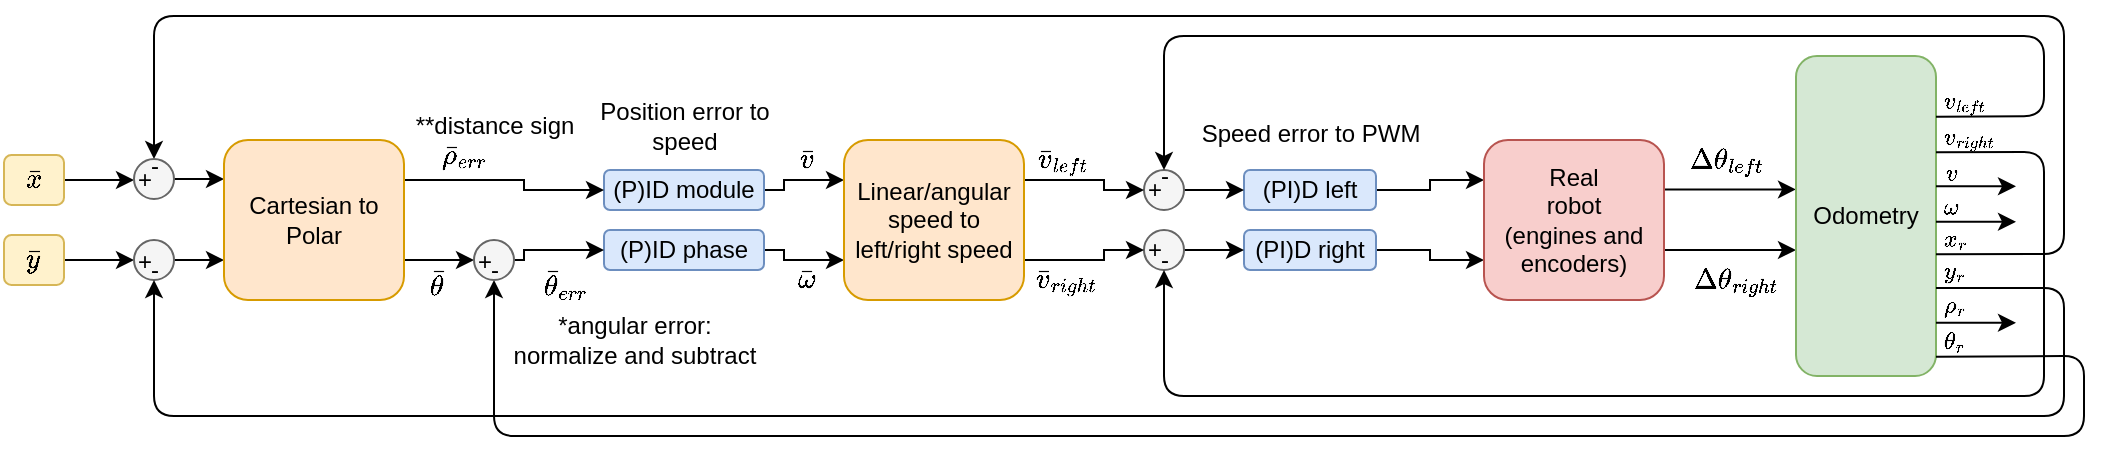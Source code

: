 <mxfile version="19.0.3" type="device"><diagram id="tbljnMG-TBhCUii4Mgx1" name="Pagina-1"><mxGraphModel dx="813" dy="494" grid="1" gridSize="10" guides="1" tooltips="1" connect="1" arrows="1" fold="1" page="1" pageScale="1" pageWidth="827" pageHeight="1169" math="1" shadow="0"><root><mxCell id="0"/><mxCell id="1" parent="0"/><mxCell id="Y81UlJ8JtkSbFVG4RWBV-3" style="edgeStyle=orthogonalEdgeStyle;rounded=0;orthogonalLoop=1;jettySize=auto;html=1;exitX=1;exitY=0.5;exitDx=0;exitDy=0;entryX=0;entryY=0.25;entryDx=0;entryDy=0;" parent="1" source="X3i8mlJ2zpGMLwRcWHW3-2" target="X3i8mlJ2zpGMLwRcWHW3-21" edge="1"><mxGeometry relative="1" as="geometry"/></mxCell><mxCell id="X3i8mlJ2zpGMLwRcWHW3-2" value="(PI)D left" style="rounded=1;whiteSpace=wrap;html=1;fillColor=#dae8fc;strokeColor=#6c8ebf;" parent="1" vertex="1"><mxGeometry x="640" y="247" width="66" height="20" as="geometry"/></mxCell><mxCell id="Y81UlJ8JtkSbFVG4RWBV-4" style="edgeStyle=orthogonalEdgeStyle;rounded=0;orthogonalLoop=1;jettySize=auto;html=1;exitX=1;exitY=0.5;exitDx=0;exitDy=0;entryX=0;entryY=0.75;entryDx=0;entryDy=0;" parent="1" source="X3i8mlJ2zpGMLwRcWHW3-3" target="X3i8mlJ2zpGMLwRcWHW3-21" edge="1"><mxGeometry relative="1" as="geometry"/></mxCell><mxCell id="X3i8mlJ2zpGMLwRcWHW3-3" value="(PI)D right" style="rounded=1;whiteSpace=wrap;html=1;fillColor=#dae8fc;strokeColor=#6c8ebf;" parent="1" vertex="1"><mxGeometry x="640" y="277" width="66" height="20" as="geometry"/></mxCell><mxCell id="NH8gimKI-UOYtJwOPtNH-26" value="" style="edgeStyle=orthogonalEdgeStyle;rounded=0;orthogonalLoop=1;jettySize=auto;html=1;" parent="1" source="X3i8mlJ2zpGMLwRcWHW3-21" target="X3i8mlJ2zpGMLwRcWHW3-24" edge="1"><mxGeometry relative="1" as="geometry"><Array as="points"><mxPoint x="906" y="287"/><mxPoint x="906" y="287"/></Array></mxGeometry></mxCell><mxCell id="NH8gimKI-UOYtJwOPtNH-27" style="edgeStyle=orthogonalEdgeStyle;rounded=0;orthogonalLoop=1;jettySize=auto;html=1;exitX=0.989;exitY=0.309;exitDx=0;exitDy=0;exitPerimeter=0;" parent="1" source="X3i8mlJ2zpGMLwRcWHW3-21" target="X3i8mlJ2zpGMLwRcWHW3-24" edge="1"><mxGeometry relative="1" as="geometry"><Array as="points"><mxPoint x="926" y="257"/><mxPoint x="926" y="257"/></Array></mxGeometry></mxCell><mxCell id="X3i8mlJ2zpGMLwRcWHW3-21" value="Real&lt;br&gt;robot&lt;br&gt;(engines and encoders)" style="rounded=1;whiteSpace=wrap;html=1;fillColor=#f8cecc;strokeColor=#b85450;" parent="1" vertex="1"><mxGeometry x="760" y="232" width="90" height="80" as="geometry"/></mxCell><mxCell id="X3i8mlJ2zpGMLwRcWHW3-24" value="Odometry" style="rounded=1;whiteSpace=wrap;html=1;fillColor=#d5e8d4;strokeColor=#82b366;" parent="1" vertex="1"><mxGeometry x="916" y="190" width="70" height="160" as="geometry"/></mxCell><mxCell id="X3i8mlJ2zpGMLwRcWHW3-32" value="$$\Delta\theta_{left}$$" style="text;html=1;align=center;verticalAlign=middle;resizable=0;points=[];autosize=1;strokeColor=none;fillColor=none;" parent="1" vertex="1"><mxGeometry x="816" y="232" width="130" height="20" as="geometry"/></mxCell><mxCell id="X3i8mlJ2zpGMLwRcWHW3-33" value="$$\Delta\theta_{right}$$" style="text;html=1;align=center;verticalAlign=middle;resizable=0;points=[];autosize=1;strokeColor=none;fillColor=none;" parent="1" vertex="1"><mxGeometry x="816" y="292" width="140" height="20" as="geometry"/></mxCell><mxCell id="X3i8mlJ2zpGMLwRcWHW3-40" value="&lt;font style=&quot;font-size: 10px;&quot;&gt;$$v_{left}$$&lt;/font&gt;" style="text;html=1;align=center;verticalAlign=middle;resizable=0;points=[];autosize=1;strokeColor=none;fillColor=none;" parent="1" vertex="1"><mxGeometry x="965" y="203" width="70" height="20" as="geometry"/></mxCell><mxCell id="X3i8mlJ2zpGMLwRcWHW3-41" value="&lt;font style=&quot;font-size: 10px;&quot;&gt;$$v_{right}$$&lt;/font&gt;" style="text;html=1;align=center;verticalAlign=middle;resizable=0;points=[];autosize=1;strokeColor=none;fillColor=none;" parent="1" vertex="1"><mxGeometry x="967" y="221" width="70" height="20" as="geometry"/></mxCell><mxCell id="X3i8mlJ2zpGMLwRcWHW3-43" style="edgeStyle=orthogonalEdgeStyle;rounded=0;orthogonalLoop=1;jettySize=auto;html=1;entryX=0;entryY=0.5;entryDx=0;entryDy=0;" parent="1" source="X3i8mlJ2zpGMLwRcWHW3-42" target="X3i8mlJ2zpGMLwRcWHW3-3" edge="1"><mxGeometry relative="1" as="geometry"/></mxCell><mxCell id="X3i8mlJ2zpGMLwRcWHW3-42" value="" style="ellipse;whiteSpace=wrap;html=1;fillColor=#f5f5f5;fontColor=#333333;strokeColor=#666666;" parent="1" vertex="1"><mxGeometry x="590" y="277" width="20" height="20" as="geometry"/></mxCell><mxCell id="X3i8mlJ2zpGMLwRcWHW3-44" style="edgeStyle=orthogonalEdgeStyle;rounded=0;orthogonalLoop=1;jettySize=auto;html=1;entryX=0;entryY=0.5;entryDx=0;entryDy=0;" parent="1" source="X3i8mlJ2zpGMLwRcWHW3-45" target="X3i8mlJ2zpGMLwRcWHW3-2" edge="1"><mxGeometry relative="1" as="geometry"><mxPoint x="630" y="257.0" as="targetPoint"/></mxGeometry></mxCell><mxCell id="X3i8mlJ2zpGMLwRcWHW3-45" value="" style="ellipse;whiteSpace=wrap;html=1;fillColor=#f5f5f5;fontColor=#333333;strokeColor=#666666;" parent="1" vertex="1"><mxGeometry x="590" y="247" width="20" height="20" as="geometry"/></mxCell><mxCell id="3xPHrHBMKExquKxkDsy7-70" style="edgeStyle=orthogonalEdgeStyle;rounded=1;orthogonalLoop=1;jettySize=auto;html=1;exitX=1;exitY=0.5;exitDx=0;exitDy=0;entryX=0;entryY=0.5;entryDx=0;entryDy=0;" parent="1" source="NH8gimKI-UOYtJwOPtNH-4" target="3xPHrHBMKExquKxkDsy7-55" edge="1"><mxGeometry relative="1" as="geometry"><mxPoint x="90" y="252" as="targetPoint"/></mxGeometry></mxCell><mxCell id="NH8gimKI-UOYtJwOPtNH-4" value="$$\bar x$$" style="rounded=1;whiteSpace=wrap;html=1;fillColor=#fff2cc;strokeColor=#d6b656;" parent="1" vertex="1"><mxGeometry x="20" y="239.5" width="30" height="25" as="geometry"/></mxCell><mxCell id="3xPHrHBMKExquKxkDsy7-71" style="edgeStyle=orthogonalEdgeStyle;rounded=1;orthogonalLoop=1;jettySize=auto;html=1;exitX=1;exitY=0.5;exitDx=0;exitDy=0;entryX=0;entryY=0.5;entryDx=0;entryDy=0;" parent="1" source="NH8gimKI-UOYtJwOPtNH-5" target="3xPHrHBMKExquKxkDsy7-30" edge="1"><mxGeometry relative="1" as="geometry"><mxPoint x="90" y="292" as="targetPoint"/></mxGeometry></mxCell><mxCell id="NH8gimKI-UOYtJwOPtNH-5" value="&lt;span style=&quot;&quot;&gt;$$\bar y$$&lt;/span&gt;" style="rounded=1;whiteSpace=wrap;html=1;fillColor=#fff2cc;strokeColor=#d6b656;" parent="1" vertex="1"><mxGeometry x="20" y="279.5" width="30" height="25" as="geometry"/></mxCell><mxCell id="NH8gimKI-UOYtJwOPtNH-18" value="-" style="text;html=1;align=center;verticalAlign=middle;resizable=0;points=[];autosize=1;strokeColor=none;fillColor=none;" parent="1" vertex="1"><mxGeometry x="590" y="240" width="20" height="20" as="geometry"/></mxCell><mxCell id="NH8gimKI-UOYtJwOPtNH-33" value="" style="endArrow=classic;html=1;rounded=1;entryX=0.5;entryY=0;entryDx=0;entryDy=0;" parent="1" target="X3i8mlJ2zpGMLwRcWHW3-45" edge="1"><mxGeometry width="50" height="50" relative="1" as="geometry"><mxPoint x="986" y="220.39" as="sourcePoint"/><mxPoint x="260" y="180" as="targetPoint"/><Array as="points"><mxPoint x="1040" y="220"/><mxPoint x="1040" y="180"/><mxPoint x="600" y="180"/></Array></mxGeometry></mxCell><mxCell id="NH8gimKI-UOYtJwOPtNH-41" value="" style="endArrow=classic;html=1;rounded=1;entryX=0.5;entryY=1;entryDx=0;entryDy=0;" parent="1" target="X3i8mlJ2zpGMLwRcWHW3-42" edge="1"><mxGeometry width="50" height="50" relative="1" as="geometry"><mxPoint x="986" y="238.13" as="sourcePoint"/><mxPoint x="270" y="360" as="targetPoint"/><Array as="points"><mxPoint x="1040" y="238"/><mxPoint x="1040" y="360"/><mxPoint x="600" y="360"/></Array></mxGeometry></mxCell><mxCell id="NH8gimKI-UOYtJwOPtNH-44" value="" style="endArrow=classic;html=1;rounded=0;" parent="1" edge="1"><mxGeometry width="50" height="50" relative="1" as="geometry"><mxPoint x="986" y="255.15" as="sourcePoint"/><mxPoint x="1026" y="255.15" as="targetPoint"/></mxGeometry></mxCell><mxCell id="NH8gimKI-UOYtJwOPtNH-45" value="" style="endArrow=classic;html=1;rounded=0;" parent="1" edge="1"><mxGeometry width="50" height="50" relative="1" as="geometry"><mxPoint x="986" y="272.89" as="sourcePoint"/><mxPoint x="1026" y="272.89" as="targetPoint"/></mxGeometry></mxCell><mxCell id="NH8gimKI-UOYtJwOPtNH-46" value="" style="endArrow=classic;html=1;rounded=0;" parent="1" edge="1"><mxGeometry width="50" height="50" relative="1" as="geometry"><mxPoint x="986" y="323.37" as="sourcePoint"/><mxPoint x="1026" y="323.37" as="targetPoint"/></mxGeometry></mxCell><mxCell id="NH8gimKI-UOYtJwOPtNH-47" value="" style="endArrow=classic;html=1;rounded=1;entryX=0.5;entryY=1;entryDx=0;entryDy=0;" parent="1" edge="1" target="5gaVdR9-4Kuc0pazOKBp-1"><mxGeometry width="50" height="50" relative="1" as="geometry"><mxPoint x="986" y="340.39" as="sourcePoint"/><mxPoint x="240" y="330" as="targetPoint"/><Array as="points"><mxPoint x="1060" y="340"/><mxPoint x="1060" y="380"/><mxPoint x="265" y="380"/></Array></mxGeometry></mxCell><mxCell id="NH8gimKI-UOYtJwOPtNH-48" value="" style="endArrow=classic;html=1;rounded=1;entryX=0.5;entryY=0;entryDx=0;entryDy=0;" parent="1" target="3xPHrHBMKExquKxkDsy7-55" edge="1"><mxGeometry width="50" height="50" relative="1" as="geometry"><mxPoint x="986" y="289.13" as="sourcePoint"/><mxPoint x="280" y="207.5" as="targetPoint"/><Array as="points"><mxPoint x="1050" y="289"/><mxPoint x="1050" y="170"/><mxPoint x="95" y="170"/></Array></mxGeometry></mxCell><mxCell id="NH8gimKI-UOYtJwOPtNH-49" value="&lt;font style=&quot;font-size: 10px;&quot;&gt;$$v$$&lt;/font&gt;" style="text;html=1;align=center;verticalAlign=middle;resizable=0;points=[];autosize=1;strokeColor=none;fillColor=none;" parent="1" vertex="1"><mxGeometry x="973" y="239" width="40" height="20" as="geometry"/></mxCell><mxCell id="NH8gimKI-UOYtJwOPtNH-50" value="&lt;font style=&quot;font-size: 10px;&quot;&gt;$$\omega$$&lt;/font&gt;" style="text;html=1;align=center;verticalAlign=middle;resizable=0;points=[];autosize=1;strokeColor=none;fillColor=none;" parent="1" vertex="1"><mxGeometry x="958" y="255.5" width="70" height="20" as="geometry"/></mxCell><mxCell id="NH8gimKI-UOYtJwOPtNH-51" value="&lt;font style=&quot;font-size: 10px;&quot;&gt;$$x_{r}$$&lt;/font&gt;" style="text;html=1;align=center;verticalAlign=middle;resizable=0;points=[];autosize=1;strokeColor=none;fillColor=none;" parent="1" vertex="1"><mxGeometry x="965" y="272" width="60" height="20" as="geometry"/></mxCell><mxCell id="NH8gimKI-UOYtJwOPtNH-54" value="&lt;font style=&quot;font-size: 10px;&quot;&gt;$$y_{r}$$&lt;/font&gt;" style="text;html=1;align=center;verticalAlign=middle;resizable=0;points=[];autosize=1;strokeColor=none;fillColor=none;" parent="1" vertex="1"><mxGeometry x="965" y="287.5" width="60" height="20" as="geometry"/></mxCell><mxCell id="NH8gimKI-UOYtJwOPtNH-55" value="&lt;font style=&quot;font-size: 10px;&quot;&gt;$$\rho_{r}$$&lt;/font&gt;" style="text;html=1;align=center;verticalAlign=middle;resizable=0;points=[];autosize=1;strokeColor=none;fillColor=none;" parent="1" vertex="1"><mxGeometry x="960" y="304.5" width="70" height="20" as="geometry"/></mxCell><mxCell id="Y81UlJ8JtkSbFVG4RWBV-1" value="Speed error to PWM" style="text;html=1;align=center;verticalAlign=middle;resizable=0;points=[];autosize=1;strokeColor=none;fillColor=none;" parent="1" vertex="1"><mxGeometry x="613" y="219" width="120" height="20" as="geometry"/></mxCell><mxCell id="3xPHrHBMKExquKxkDsy7-22" style="edgeStyle=orthogonalEdgeStyle;rounded=0;orthogonalLoop=1;jettySize=auto;html=1;exitX=1;exitY=0.5;exitDx=0;exitDy=0;entryX=0;entryY=0.25;entryDx=0;entryDy=0;" parent="1" source="3xPHrHBMKExquKxkDsy7-1" target="3xPHrHBMKExquKxkDsy7-4" edge="1"><mxGeometry relative="1" as="geometry"><Array as="points"><mxPoint x="410" y="257"/><mxPoint x="410" y="252"/></Array></mxGeometry></mxCell><mxCell id="3xPHrHBMKExquKxkDsy7-1" value="(P)ID module" style="rounded=1;whiteSpace=wrap;html=1;fillColor=#dae8fc;strokeColor=#6c8ebf;" parent="1" vertex="1"><mxGeometry x="320" y="247" width="80" height="20" as="geometry"/></mxCell><mxCell id="3xPHrHBMKExquKxkDsy7-21" style="edgeStyle=orthogonalEdgeStyle;rounded=0;orthogonalLoop=1;jettySize=auto;html=1;exitX=1;exitY=0.5;exitDx=0;exitDy=0;entryX=0;entryY=0.75;entryDx=0;entryDy=0;" parent="1" source="3xPHrHBMKExquKxkDsy7-3" target="3xPHrHBMKExquKxkDsy7-4" edge="1"><mxGeometry relative="1" as="geometry"><Array as="points"><mxPoint x="410" y="287"/><mxPoint x="410" y="292"/></Array></mxGeometry></mxCell><mxCell id="3xPHrHBMKExquKxkDsy7-3" value="(P)ID phase" style="rounded=1;whiteSpace=wrap;html=1;fillColor=#dae8fc;strokeColor=#6c8ebf;" parent="1" vertex="1"><mxGeometry x="320" y="277" width="80" height="20" as="geometry"/></mxCell><mxCell id="3xPHrHBMKExquKxkDsy7-7" style="edgeStyle=orthogonalEdgeStyle;rounded=0;orthogonalLoop=1;jettySize=auto;html=1;exitX=1;exitY=0.25;exitDx=0;exitDy=0;" parent="1" source="3xPHrHBMKExquKxkDsy7-4" target="X3i8mlJ2zpGMLwRcWHW3-45" edge="1"><mxGeometry relative="1" as="geometry"><Array as="points"><mxPoint x="570" y="252"/><mxPoint x="570" y="257"/></Array></mxGeometry></mxCell><mxCell id="3xPHrHBMKExquKxkDsy7-10" style="edgeStyle=orthogonalEdgeStyle;rounded=0;orthogonalLoop=1;jettySize=auto;html=1;exitX=1;exitY=0.75;exitDx=0;exitDy=0;entryX=0;entryY=0.5;entryDx=0;entryDy=0;" parent="1" source="3xPHrHBMKExquKxkDsy7-4" target="X3i8mlJ2zpGMLwRcWHW3-42" edge="1"><mxGeometry relative="1" as="geometry"><Array as="points"><mxPoint x="570" y="292"/><mxPoint x="570" y="287"/></Array></mxGeometry></mxCell><mxCell id="3xPHrHBMKExquKxkDsy7-4" value="Linear/angular speed to left/right speed" style="rounded=1;whiteSpace=wrap;html=1;fillColor=#ffe6cc;strokeColor=#d79b00;" parent="1" vertex="1"><mxGeometry x="440" y="232" width="90" height="80" as="geometry"/></mxCell><mxCell id="3xPHrHBMKExquKxkDsy7-8" value="+" style="text;html=1;align=center;verticalAlign=middle;resizable=0;points=[];autosize=1;strokeColor=none;fillColor=none;" parent="1" vertex="1"><mxGeometry x="585" y="247" width="20" height="20" as="geometry"/></mxCell><mxCell id="3xPHrHBMKExquKxkDsy7-11" value="-" style="text;html=1;align=center;verticalAlign=middle;resizable=0;points=[];autosize=1;strokeColor=none;fillColor=none;" parent="1" vertex="1"><mxGeometry x="590" y="282" width="20" height="20" as="geometry"/></mxCell><mxCell id="3xPHrHBMKExquKxkDsy7-12" value="+" style="text;html=1;align=center;verticalAlign=middle;resizable=0;points=[];autosize=1;strokeColor=none;fillColor=none;" parent="1" vertex="1"><mxGeometry x="585" y="277" width="20" height="20" as="geometry"/></mxCell><mxCell id="3xPHrHBMKExquKxkDsy7-17" value="$$\bar v_{left}$$" style="text;html=1;align=center;verticalAlign=middle;resizable=0;points=[];autosize=1;strokeColor=none;fillColor=none;" parent="1" vertex="1"><mxGeometry x="499" y="232" width="100" height="20" as="geometry"/></mxCell><mxCell id="3xPHrHBMKExquKxkDsy7-18" value="$$\bar v_{right}$$" style="text;html=1;align=center;verticalAlign=middle;resizable=0;points=[];autosize=1;strokeColor=none;fillColor=none;" parent="1" vertex="1"><mxGeometry x="496" y="292" width="110" height="20" as="geometry"/></mxCell><mxCell id="3xPHrHBMKExquKxkDsy7-25" value="$$\bar v$$" style="text;html=1;align=center;verticalAlign=middle;resizable=0;points=[];autosize=1;strokeColor=none;fillColor=none;" parent="1" vertex="1"><mxGeometry x="386" y="232" width="70" height="20" as="geometry"/></mxCell><mxCell id="3xPHrHBMKExquKxkDsy7-26" value="$$\bar \omega$$" style="text;html=1;align=center;verticalAlign=middle;resizable=0;points=[];autosize=1;strokeColor=none;fillColor=none;" parent="1" vertex="1"><mxGeometry x="366" y="292" width="110" height="20" as="geometry"/></mxCell><mxCell id="3h6aQE0tWwwqWjV76ixM-9" value="" style="edgeStyle=orthogonalEdgeStyle;rounded=0;orthogonalLoop=1;jettySize=auto;html=1;entryX=0;entryY=0.75;entryDx=0;entryDy=0;" parent="1" source="3xPHrHBMKExquKxkDsy7-30" target="3h6aQE0tWwwqWjV76ixM-7" edge="1"><mxGeometry relative="1" as="geometry"/></mxCell><mxCell id="3xPHrHBMKExquKxkDsy7-30" value="" style="ellipse;whiteSpace=wrap;html=1;fillColor=#f5f5f5;fontColor=#333333;strokeColor=#666666;" parent="1" vertex="1"><mxGeometry x="85" y="282" width="20" height="20" as="geometry"/></mxCell><mxCell id="3xPHrHBMKExquKxkDsy7-50" value="Position error to&lt;br&gt;speed" style="text;html=1;align=center;verticalAlign=middle;resizable=0;points=[];autosize=1;strokeColor=none;fillColor=none;" parent="1" vertex="1"><mxGeometry x="310" y="210" width="100" height="30" as="geometry"/></mxCell><mxCell id="3xPHrHBMKExquKxkDsy7-52" value="" style="endArrow=classic;html=1;rounded=1;entryX=0.5;entryY=1;entryDx=0;entryDy=0;" parent="1" target="3xPHrHBMKExquKxkDsy7-30" edge="1"><mxGeometry width="50" height="50" relative="1" as="geometry"><mxPoint x="986" y="306" as="sourcePoint"/><mxPoint x="280" y="268" as="targetPoint"/><Array as="points"><mxPoint x="1050" y="306"/><mxPoint x="1050" y="370"/><mxPoint x="95" y="370"/></Array></mxGeometry></mxCell><mxCell id="3xPHrHBMKExquKxkDsy7-53" value="&lt;font style=&quot;font-size: 10px;&quot;&gt;$$\theta_{r}$$&lt;/font&gt;" style="text;html=1;align=center;verticalAlign=middle;resizable=0;points=[];autosize=1;strokeColor=none;fillColor=none;" parent="1" vertex="1"><mxGeometry x="955" y="322.5" width="80" height="20" as="geometry"/></mxCell><mxCell id="3h6aQE0tWwwqWjV76ixM-11" value="" style="edgeStyle=orthogonalEdgeStyle;rounded=0;orthogonalLoop=1;jettySize=auto;html=1;" parent="1" source="3xPHrHBMKExquKxkDsy7-55" target="3h6aQE0tWwwqWjV76ixM-7" edge="1"><mxGeometry relative="1" as="geometry"><Array as="points"><mxPoint x="130" y="250"/><mxPoint x="130" y="250"/></Array></mxGeometry></mxCell><mxCell id="3xPHrHBMKExquKxkDsy7-55" value="" style="ellipse;whiteSpace=wrap;html=1;fillColor=#f5f5f5;fontColor=#333333;strokeColor=#666666;" parent="1" vertex="1"><mxGeometry x="85" y="241.5" width="20" height="20" as="geometry"/></mxCell><mxCell id="3xPHrHBMKExquKxkDsy7-72" value="*angular error:&lt;br&gt;normalize and subtract" style="text;html=1;align=center;verticalAlign=middle;resizable=0;points=[];autosize=1;strokeColor=none;fillColor=none;" parent="1" vertex="1"><mxGeometry x="265" y="317" width="140" height="30" as="geometry"/></mxCell><mxCell id="3h6aQE0tWwwqWjV76ixM-4" value="$$\bar \rho_{err}$$" style="text;html=1;align=center;verticalAlign=middle;resizable=0;points=[];autosize=1;strokeColor=none;fillColor=none;" parent="1" vertex="1"><mxGeometry x="190" y="230" width="120" height="20" as="geometry"/></mxCell><mxCell id="3h6aQE0tWwwqWjV76ixM-16" style="edgeStyle=orthogonalEdgeStyle;rounded=0;orthogonalLoop=1;jettySize=auto;html=1;exitX=1;exitY=0.25;exitDx=0;exitDy=0;entryX=0;entryY=0.5;entryDx=0;entryDy=0;" parent="1" source="3h6aQE0tWwwqWjV76ixM-7" target="3xPHrHBMKExquKxkDsy7-1" edge="1"><mxGeometry relative="1" as="geometry"><Array as="points"><mxPoint x="280" y="252"/><mxPoint x="280" y="257"/></Array></mxGeometry></mxCell><mxCell id="5gaVdR9-4Kuc0pazOKBp-4" style="edgeStyle=orthogonalEdgeStyle;rounded=0;orthogonalLoop=1;jettySize=auto;html=1;exitX=1;exitY=0.75;exitDx=0;exitDy=0;entryX=0;entryY=0.5;entryDx=0;entryDy=0;" edge="1" parent="1" source="3h6aQE0tWwwqWjV76ixM-7" target="5gaVdR9-4Kuc0pazOKBp-1"><mxGeometry relative="1" as="geometry"/></mxCell><mxCell id="3h6aQE0tWwwqWjV76ixM-7" value="Cartesian to Polar" style="rounded=1;whiteSpace=wrap;html=1;fillColor=#ffe6cc;strokeColor=#d79b00;" parent="1" vertex="1"><mxGeometry x="130" y="232" width="90" height="80" as="geometry"/></mxCell><mxCell id="3h6aQE0tWwwqWjV76ixM-12" value="-" style="text;html=1;align=center;verticalAlign=middle;resizable=0;points=[];autosize=1;strokeColor=none;fillColor=none;" parent="1" vertex="1"><mxGeometry x="85" y="286.5" width="20" height="20" as="geometry"/></mxCell><mxCell id="3h6aQE0tWwwqWjV76ixM-13" value="+" style="text;html=1;align=center;verticalAlign=middle;resizable=0;points=[];autosize=1;strokeColor=none;fillColor=none;" parent="1" vertex="1"><mxGeometry x="80" y="282.5" width="20" height="20" as="geometry"/></mxCell><mxCell id="3h6aQE0tWwwqWjV76ixM-14" value="-" style="text;html=1;align=center;verticalAlign=middle;resizable=0;points=[];autosize=1;strokeColor=none;fillColor=none;" parent="1" vertex="1"><mxGeometry x="85" y="235" width="20" height="20" as="geometry"/></mxCell><mxCell id="3h6aQE0tWwwqWjV76ixM-15" value="+" style="text;html=1;align=center;verticalAlign=middle;resizable=0;points=[];autosize=1;strokeColor=none;fillColor=none;" parent="1" vertex="1"><mxGeometry x="80" y="242" width="20" height="20" as="geometry"/></mxCell><mxCell id="5gaVdR9-4Kuc0pazOKBp-7" style="edgeStyle=orthogonalEdgeStyle;rounded=0;orthogonalLoop=1;jettySize=auto;html=1;exitX=1;exitY=0.5;exitDx=0;exitDy=0;entryX=0;entryY=0.5;entryDx=0;entryDy=0;" edge="1" parent="1" source="5gaVdR9-4Kuc0pazOKBp-1" target="3xPHrHBMKExquKxkDsy7-3"><mxGeometry relative="1" as="geometry"><Array as="points"><mxPoint x="280" y="292"/><mxPoint x="280" y="287"/></Array></mxGeometry></mxCell><mxCell id="5gaVdR9-4Kuc0pazOKBp-1" value="" style="ellipse;whiteSpace=wrap;html=1;fillColor=#f5f5f5;fontColor=#333333;strokeColor=#666666;" vertex="1" parent="1"><mxGeometry x="255" y="282" width="20" height="20" as="geometry"/></mxCell><mxCell id="5gaVdR9-4Kuc0pazOKBp-14" value="$$\bar \theta_{err}$$" style="text;html=1;align=center;verticalAlign=middle;resizable=0;points=[];autosize=1;strokeColor=none;fillColor=none;" vertex="1" parent="1"><mxGeometry x="235" y="294" width="130" height="20" as="geometry"/></mxCell><mxCell id="5gaVdR9-4Kuc0pazOKBp-15" value="-" style="text;html=1;align=center;verticalAlign=middle;resizable=0;points=[];autosize=1;strokeColor=none;fillColor=none;" vertex="1" parent="1"><mxGeometry x="255" y="286.5" width="20" height="20" as="geometry"/></mxCell><mxCell id="5gaVdR9-4Kuc0pazOKBp-16" value="+" style="text;html=1;align=center;verticalAlign=middle;resizable=0;points=[];autosize=1;strokeColor=none;fillColor=none;" vertex="1" parent="1"><mxGeometry x="250" y="282.5" width="20" height="20" as="geometry"/></mxCell><mxCell id="5gaVdR9-4Kuc0pazOKBp-17" value="$$\bar \theta$$" style="text;html=1;align=center;verticalAlign=middle;resizable=0;points=[];autosize=1;strokeColor=none;fillColor=none;" vertex="1" parent="1"><mxGeometry x="186" y="294" width="100" height="20" as="geometry"/></mxCell><mxCell id="5gaVdR9-4Kuc0pazOKBp-19" value="**distance sign" style="text;html=1;align=center;verticalAlign=middle;resizable=0;points=[];autosize=1;strokeColor=none;fillColor=none;" vertex="1" parent="1"><mxGeometry x="220" y="215" width="90" height="20" as="geometry"/></mxCell></root></mxGraphModel></diagram></mxfile>